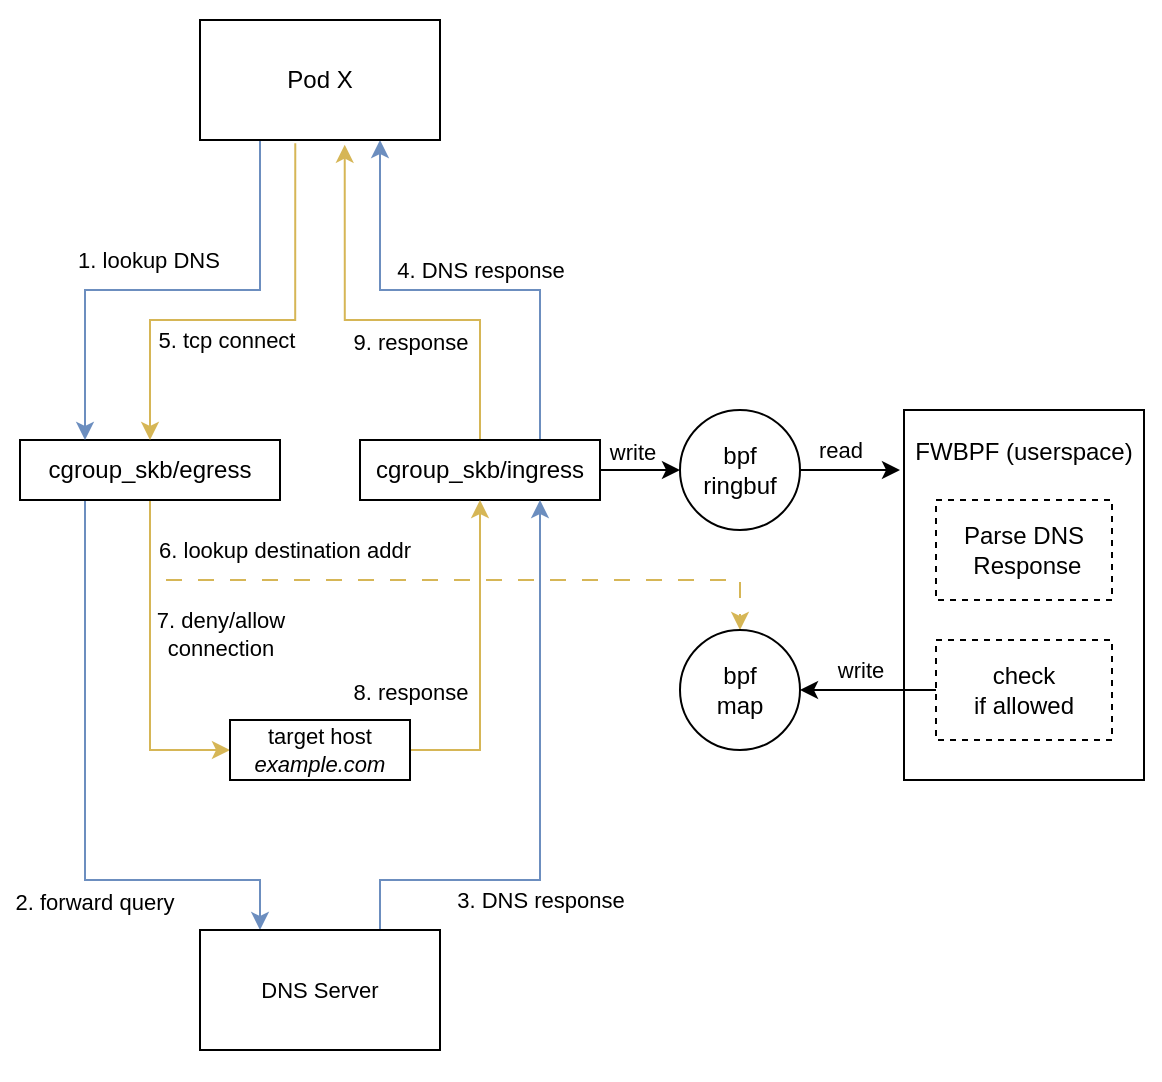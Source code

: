 <mxfile version="20.8.0" type="device"><diagram id="5MiEAbhjjOFsGYT0DP22" name="Seite-1"><mxGraphModel dx="694" dy="351" grid="1" gridSize="10" guides="1" tooltips="1" connect="1" arrows="1" fold="1" page="1" pageScale="1" pageWidth="827" pageHeight="1169" math="0" shadow="0"><root><mxCell id="0"/><mxCell id="1" parent="0"/><mxCell id="bEOtveHDajYnRCtO0ObN-43" value="" style="rounded=0;whiteSpace=wrap;html=1;dashed=1;fontSize=11;strokeColor=none;fillColor=#FFFFFF;" parent="1" vertex="1"><mxGeometry x="220" y="120" width="580" height="540" as="geometry"/></mxCell><mxCell id="bEOtveHDajYnRCtO0ObN-11" style="edgeStyle=orthogonalEdgeStyle;rounded=0;orthogonalLoop=1;jettySize=auto;html=1;exitX=1;exitY=0.5;exitDx=0;exitDy=0;entryX=0;entryY=0.5;entryDx=0;entryDy=0;" parent="1" source="bEOtveHDajYnRCtO0ObN-4" target="bEOtveHDajYnRCtO0ObN-10" edge="1"><mxGeometry relative="1" as="geometry"/></mxCell><mxCell id="bEOtveHDajYnRCtO0ObN-13" value="write" style="edgeLabel;html=1;align=center;verticalAlign=middle;resizable=0;points=[];" parent="bEOtveHDajYnRCtO0ObN-11" vertex="1" connectable="0"><mxGeometry x="0.2" relative="1" as="geometry"><mxPoint x="-8" y="-9" as="offset"/></mxGeometry></mxCell><mxCell id="bEOtveHDajYnRCtO0ObN-23" value="2. forward query" style="edgeStyle=orthogonalEdgeStyle;rounded=0;orthogonalLoop=1;jettySize=auto;html=1;exitX=0.25;exitY=1;exitDx=0;exitDy=0;entryX=0.25;entryY=0;entryDx=0;entryDy=0;labelBackgroundColor=none;fontSize=11;fillColor=#dae8fc;strokeColor=#6c8ebf;" parent="1" source="bEOtveHDajYnRCtO0ObN-3" target="bEOtveHDajYnRCtO0ObN-22" edge="1"><mxGeometry x="0.281" y="-11" relative="1" as="geometry"><Array as="points"><mxPoint x="263" y="560"/><mxPoint x="350" y="560"/></Array><mxPoint as="offset"/></mxGeometry></mxCell><mxCell id="bEOtveHDajYnRCtO0ObN-35" style="edgeStyle=orthogonalEdgeStyle;rounded=0;orthogonalLoop=1;jettySize=auto;html=1;exitX=0.5;exitY=1;exitDx=0;exitDy=0;labelBackgroundColor=none;fontSize=11;entryX=0.5;entryY=0;entryDx=0;entryDy=0;fillColor=#fff2cc;strokeColor=#d6b656;dashed=1;dashPattern=8 8;" parent="1" source="bEOtveHDajYnRCtO0ObN-3" target="bEOtveHDajYnRCtO0ObN-16" edge="1"><mxGeometry relative="1" as="geometry"><mxPoint x="295" y="450" as="targetPoint"/><Array as="points"><mxPoint x="295" y="410"/><mxPoint x="590" y="410"/></Array></mxGeometry></mxCell><mxCell id="bEOtveHDajYnRCtO0ObN-37" value="6. lookup destination addr" style="edgeLabel;html=1;align=center;verticalAlign=middle;resizable=0;points=[];fontSize=11;" parent="bEOtveHDajYnRCtO0ObN-35" vertex="1" connectable="0"><mxGeometry x="-0.531" y="2" relative="1" as="geometry"><mxPoint x="22" y="-13" as="offset"/></mxGeometry></mxCell><mxCell id="bEOtveHDajYnRCtO0ObN-38" style="edgeStyle=orthogonalEdgeStyle;rounded=0;orthogonalLoop=1;jettySize=auto;html=1;exitX=0.5;exitY=1;exitDx=0;exitDy=0;entryX=0;entryY=0.5;entryDx=0;entryDy=0;labelBackgroundColor=none;fontSize=11;fillColor=#fff2cc;strokeColor=#d6b656;" parent="1" source="bEOtveHDajYnRCtO0ObN-3" target="bEOtveHDajYnRCtO0ObN-36" edge="1"><mxGeometry relative="1" as="geometry"/></mxCell><mxCell id="bEOtveHDajYnRCtO0ObN-39" value="7. deny/allow&lt;br&gt;connection" style="edgeLabel;html=1;align=center;verticalAlign=middle;resizable=0;points=[];fontSize=11;" parent="bEOtveHDajYnRCtO0ObN-38" vertex="1" connectable="0"><mxGeometry x="-0.541" relative="1" as="geometry"><mxPoint x="35" y="29" as="offset"/></mxGeometry></mxCell><mxCell id="bEOtveHDajYnRCtO0ObN-3" value="cgroup_skb/egress" style="whiteSpace=wrap;html=1;" parent="1" vertex="1"><mxGeometry x="230" y="340" width="130" height="30" as="geometry"/></mxCell><mxCell id="bEOtveHDajYnRCtO0ObN-25" style="edgeStyle=orthogonalEdgeStyle;rounded=0;orthogonalLoop=1;jettySize=auto;html=1;exitX=0.75;exitY=0;exitDx=0;exitDy=0;entryX=0.75;entryY=1;entryDx=0;entryDy=0;labelBackgroundColor=none;fontSize=11;fillColor=#dae8fc;strokeColor=#6c8ebf;" parent="1" source="bEOtveHDajYnRCtO0ObN-4" target="bEOtveHDajYnRCtO0ObN-5" edge="1"><mxGeometry relative="1" as="geometry"/></mxCell><mxCell id="bEOtveHDajYnRCtO0ObN-26" value="4. DNS response" style="edgeLabel;html=1;align=center;verticalAlign=middle;resizable=0;points=[];fontSize=11;" parent="bEOtveHDajYnRCtO0ObN-25" vertex="1" connectable="0"><mxGeometry x="0.437" relative="1" as="geometry"><mxPoint x="50" as="offset"/></mxGeometry></mxCell><mxCell id="bEOtveHDajYnRCtO0ObN-34" style="edgeStyle=orthogonalEdgeStyle;rounded=0;orthogonalLoop=1;jettySize=auto;html=1;exitX=0.5;exitY=0;exitDx=0;exitDy=0;entryX=0.603;entryY=1.039;entryDx=0;entryDy=0;labelBackgroundColor=none;fontSize=11;entryPerimeter=0;fillColor=#fff2cc;strokeColor=#d6b656;" parent="1" source="bEOtveHDajYnRCtO0ObN-4" target="bEOtveHDajYnRCtO0ObN-5" edge="1"><mxGeometry relative="1" as="geometry"><Array as="points"><mxPoint x="460" y="280"/><mxPoint x="392" y="280"/></Array></mxGeometry></mxCell><mxCell id="L1wFR71rSN3-hvcoqjAi-3" value="9. response" style="edgeLabel;html=1;align=center;verticalAlign=middle;resizable=0;points=[];" vertex="1" connectable="0" parent="bEOtveHDajYnRCtO0ObN-34"><mxGeometry x="-0.614" y="2" relative="1" as="geometry"><mxPoint x="-33" y="-8" as="offset"/></mxGeometry></mxCell><mxCell id="bEOtveHDajYnRCtO0ObN-4" value="cgroup_skb/ingress" style="whiteSpace=wrap;html=1;" parent="1" vertex="1"><mxGeometry x="400" y="340" width="120" height="30" as="geometry"/></mxCell><mxCell id="bEOtveHDajYnRCtO0ObN-7" style="edgeStyle=orthogonalEdgeStyle;rounded=0;orthogonalLoop=1;jettySize=auto;html=1;exitX=0.25;exitY=1;exitDx=0;exitDy=0;entryX=0.25;entryY=0;entryDx=0;entryDy=0;fillColor=#dae8fc;strokeColor=#6c8ebf;" parent="1" source="bEOtveHDajYnRCtO0ObN-5" target="bEOtveHDajYnRCtO0ObN-3" edge="1"><mxGeometry relative="1" as="geometry"/></mxCell><mxCell id="bEOtveHDajYnRCtO0ObN-8" value="1. lookup DNS" style="edgeLabel;html=1;align=center;verticalAlign=middle;resizable=0;points=[];" parent="bEOtveHDajYnRCtO0ObN-7" vertex="1" connectable="0"><mxGeometry x="-0.253" y="5" relative="1" as="geometry"><mxPoint x="-43" y="-20" as="offset"/></mxGeometry></mxCell><mxCell id="bEOtveHDajYnRCtO0ObN-32" style="edgeStyle=orthogonalEdgeStyle;rounded=0;orthogonalLoop=1;jettySize=auto;html=1;exitX=0.397;exitY=1.028;exitDx=0;exitDy=0;entryX=0.5;entryY=0;entryDx=0;entryDy=0;labelBackgroundColor=none;fontSize=11;fillColor=#fff2cc;strokeColor=#d6b656;exitPerimeter=0;" parent="1" source="bEOtveHDajYnRCtO0ObN-5" target="bEOtveHDajYnRCtO0ObN-3" edge="1"><mxGeometry relative="1" as="geometry"><Array as="points"><mxPoint x="368" y="280"/><mxPoint x="295" y="280"/></Array></mxGeometry></mxCell><mxCell id="bEOtveHDajYnRCtO0ObN-33" value="5. tcp connect" style="edgeLabel;html=1;align=center;verticalAlign=middle;resizable=0;points=[];fontSize=11;" parent="bEOtveHDajYnRCtO0ObN-32" vertex="1" connectable="0"><mxGeometry x="0.05" y="-1" relative="1" as="geometry"><mxPoint x="-7" y="11" as="offset"/></mxGeometry></mxCell><mxCell id="bEOtveHDajYnRCtO0ObN-5" value="Pod X" style="rounded=0;whiteSpace=wrap;html=1;" parent="1" vertex="1"><mxGeometry x="320" y="130" width="120" height="60" as="geometry"/></mxCell><mxCell id="bEOtveHDajYnRCtO0ObN-12" value="read" style="edgeStyle=orthogonalEdgeStyle;rounded=0;orthogonalLoop=1;jettySize=auto;html=1;exitX=1;exitY=0.5;exitDx=0;exitDy=0;" parent="1" source="bEOtveHDajYnRCtO0ObN-10" edge="1"><mxGeometry x="-0.231" y="10" relative="1" as="geometry"><mxPoint x="630" y="445" as="sourcePoint"/><mxPoint x="670" y="355" as="targetPoint"/><mxPoint as="offset"/></mxGeometry></mxCell><mxCell id="bEOtveHDajYnRCtO0ObN-9" value="FWBPF (userspace)&lt;br&gt;&lt;br&gt;&lt;br&gt;&lt;br&gt;&lt;br&gt;&lt;br&gt;&lt;br&gt;&lt;br&gt;&lt;br&gt;&lt;br&gt;&lt;br&gt;" style="whiteSpace=wrap;html=1;" parent="1" vertex="1"><mxGeometry x="672" y="325" width="120" height="185" as="geometry"/></mxCell><mxCell id="bEOtveHDajYnRCtO0ObN-10" value="bpf&lt;br&gt;ringbuf" style="ellipse;whiteSpace=wrap;html=1;" parent="1" vertex="1"><mxGeometry x="560" y="325" width="60" height="60" as="geometry"/></mxCell><mxCell id="bEOtveHDajYnRCtO0ObN-14" value="Parse DNS&lt;br&gt;&amp;nbsp;Response" style="whiteSpace=wrap;html=1;dashed=1;" parent="1" vertex="1"><mxGeometry x="688" y="370" width="88" height="50" as="geometry"/></mxCell><mxCell id="bEOtveHDajYnRCtO0ObN-16" value="bpf&lt;br&gt;map" style="ellipse;whiteSpace=wrap;html=1;aspect=fixed;" parent="1" vertex="1"><mxGeometry x="560" y="435" width="60" height="60" as="geometry"/></mxCell><mxCell id="bEOtveHDajYnRCtO0ObN-24" style="edgeStyle=orthogonalEdgeStyle;rounded=0;orthogonalLoop=1;jettySize=auto;html=1;exitX=0.75;exitY=0;exitDx=0;exitDy=0;entryX=0.75;entryY=1;entryDx=0;entryDy=0;labelBackgroundColor=none;fontSize=11;fillColor=#dae8fc;strokeColor=#6c8ebf;" parent="1" source="bEOtveHDajYnRCtO0ObN-22" target="bEOtveHDajYnRCtO0ObN-4" edge="1"><mxGeometry relative="1" as="geometry"><Array as="points"><mxPoint x="410" y="560"/><mxPoint x="490" y="560"/></Array></mxGeometry></mxCell><mxCell id="bEOtveHDajYnRCtO0ObN-31" value="3. DNS response" style="edgeLabel;html=1;align=center;verticalAlign=middle;resizable=0;points=[];fontSize=11;" parent="bEOtveHDajYnRCtO0ObN-24" vertex="1" connectable="0"><mxGeometry x="-0.302" y="-2" relative="1" as="geometry"><mxPoint x="2" y="8" as="offset"/></mxGeometry></mxCell><mxCell id="bEOtveHDajYnRCtO0ObN-22" value="DNS Server" style="whiteSpace=wrap;html=1;fontSize=11;" parent="1" vertex="1"><mxGeometry x="320" y="585" width="120" height="60" as="geometry"/></mxCell><mxCell id="L1wFR71rSN3-hvcoqjAi-1" style="edgeStyle=orthogonalEdgeStyle;rounded=0;orthogonalLoop=1;jettySize=auto;html=1;exitX=1;exitY=0.5;exitDx=0;exitDy=0;entryX=0.5;entryY=1;entryDx=0;entryDy=0;fillColor=#fff2cc;strokeColor=#d6b656;" edge="1" parent="1" source="bEOtveHDajYnRCtO0ObN-36" target="bEOtveHDajYnRCtO0ObN-4"><mxGeometry relative="1" as="geometry"/></mxCell><mxCell id="L1wFR71rSN3-hvcoqjAi-2" value="8. response" style="edgeLabel;html=1;align=center;verticalAlign=middle;resizable=0;points=[];" vertex="1" connectable="0" parent="L1wFR71rSN3-hvcoqjAi-1"><mxGeometry x="0.144" y="1" relative="1" as="geometry"><mxPoint x="-34" y="27" as="offset"/></mxGeometry></mxCell><mxCell id="bEOtveHDajYnRCtO0ObN-36" value="target host&lt;br&gt;&lt;i&gt;example.com&lt;/i&gt;" style="whiteSpace=wrap;html=1;fontSize=11;" parent="1" vertex="1"><mxGeometry x="335" y="480" width="90" height="30" as="geometry"/></mxCell><mxCell id="bEOtveHDajYnRCtO0ObN-41" value="write" style="edgeStyle=orthogonalEdgeStyle;rounded=0;orthogonalLoop=1;jettySize=auto;html=1;exitX=0;exitY=0.5;exitDx=0;exitDy=0;entryX=1;entryY=0.5;entryDx=0;entryDy=0;labelBackgroundColor=none;fontSize=11;" parent="1" source="bEOtveHDajYnRCtO0ObN-40" target="bEOtveHDajYnRCtO0ObN-16" edge="1"><mxGeometry x="0.118" y="-10" relative="1" as="geometry"><mxPoint as="offset"/></mxGeometry></mxCell><mxCell id="bEOtveHDajYnRCtO0ObN-40" value="check &lt;br&gt;if allowed" style="whiteSpace=wrap;html=1;dashed=1;" parent="1" vertex="1"><mxGeometry x="688" y="440" width="88" height="50" as="geometry"/></mxCell></root></mxGraphModel></diagram></mxfile>